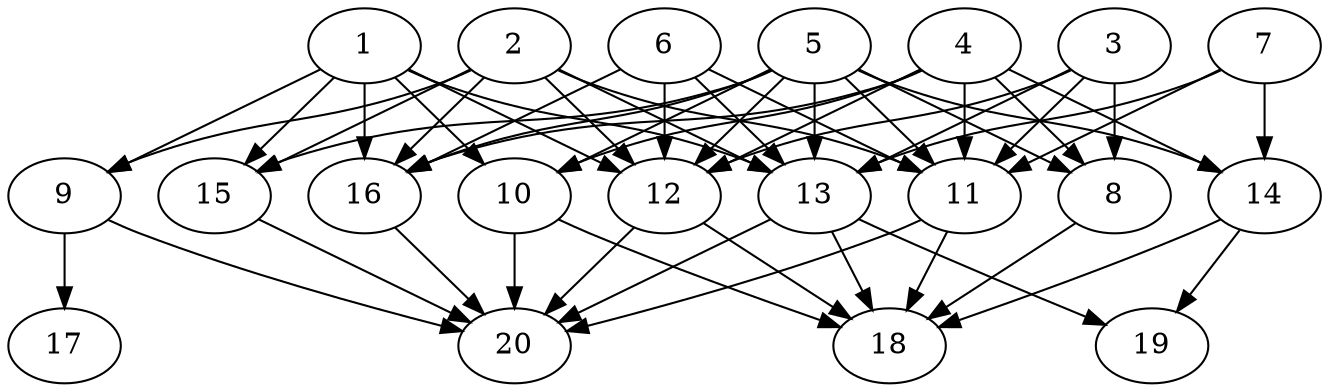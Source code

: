 // DAG automatically generated by daggen at Thu Oct  3 13:58:42 2019
// ./daggen --dot -n 20 --ccr 0.4 --fat 0.7 --regular 0.7 --density 0.9 --mindata 5242880 --maxdata 52428800 
digraph G {
  1 [size="99235840", alpha="0.19", expect_size="39694336"] 
  1 -> 9 [size ="39694336"]
  1 -> 10 [size ="39694336"]
  1 -> 12 [size ="39694336"]
  1 -> 13 [size ="39694336"]
  1 -> 15 [size ="39694336"]
  1 -> 16 [size ="39694336"]
  2 [size="57448960", alpha="0.16", expect_size="22979584"] 
  2 -> 9 [size ="22979584"]
  2 -> 11 [size ="22979584"]
  2 -> 12 [size ="22979584"]
  2 -> 13 [size ="22979584"]
  2 -> 15 [size ="22979584"]
  2 -> 16 [size ="22979584"]
  3 [size="64153600", alpha="0.08", expect_size="25661440"] 
  3 -> 8 [size ="25661440"]
  3 -> 11 [size ="25661440"]
  3 -> 12 [size ="25661440"]
  3 -> 13 [size ="25661440"]
  4 [size="101504000", alpha="0.14", expect_size="40601600"] 
  4 -> 8 [size ="40601600"]
  4 -> 10 [size ="40601600"]
  4 -> 11 [size ="40601600"]
  4 -> 12 [size ="40601600"]
  4 -> 14 [size ="40601600"]
  4 -> 16 [size ="40601600"]
  5 [size="69127680", alpha="0.05", expect_size="27651072"] 
  5 -> 8 [size ="27651072"]
  5 -> 10 [size ="27651072"]
  5 -> 11 [size ="27651072"]
  5 -> 12 [size ="27651072"]
  5 -> 13 [size ="27651072"]
  5 -> 14 [size ="27651072"]
  5 -> 15 [size ="27651072"]
  5 -> 16 [size ="27651072"]
  6 [size="22840320", alpha="0.05", expect_size="9136128"] 
  6 -> 11 [size ="9136128"]
  6 -> 12 [size ="9136128"]
  6 -> 13 [size ="9136128"]
  6 -> 16 [size ="9136128"]
  7 [size="124968960", alpha="0.19", expect_size="49987584"] 
  7 -> 11 [size ="49987584"]
  7 -> 13 [size ="49987584"]
  7 -> 14 [size ="49987584"]
  8 [size="119429120", alpha="0.04", expect_size="47771648"] 
  8 -> 18 [size ="47771648"]
  9 [size="65118720", alpha="0.19", expect_size="26047488"] 
  9 -> 17 [size ="26047488"]
  9 -> 20 [size ="26047488"]
  10 [size="87872000", alpha="0.14", expect_size="35148800"] 
  10 -> 18 [size ="35148800"]
  10 -> 20 [size ="35148800"]
  11 [size="45319680", alpha="0.00", expect_size="18127872"] 
  11 -> 18 [size ="18127872"]
  11 -> 20 [size ="18127872"]
  12 [size="38853120", alpha="0.14", expect_size="15541248"] 
  12 -> 18 [size ="15541248"]
  12 -> 20 [size ="15541248"]
  13 [size="130531840", alpha="0.05", expect_size="52212736"] 
  13 -> 18 [size ="52212736"]
  13 -> 19 [size ="52212736"]
  13 -> 20 [size ="52212736"]
  14 [size="57876480", alpha="0.00", expect_size="23150592"] 
  14 -> 18 [size ="23150592"]
  14 -> 19 [size ="23150592"]
  15 [size="24404480", alpha="0.01", expect_size="9761792"] 
  15 -> 20 [size ="9761792"]
  16 [size="55779840", alpha="0.10", expect_size="22311936"] 
  16 -> 20 [size ="22311936"]
  17 [size="82362880", alpha="0.13", expect_size="32945152"] 
  18 [size="76787200", alpha="0.09", expect_size="30714880"] 
  19 [size="99714560", alpha="0.09", expect_size="39885824"] 
  20 [size="94115840", alpha="0.17", expect_size="37646336"] 
}
